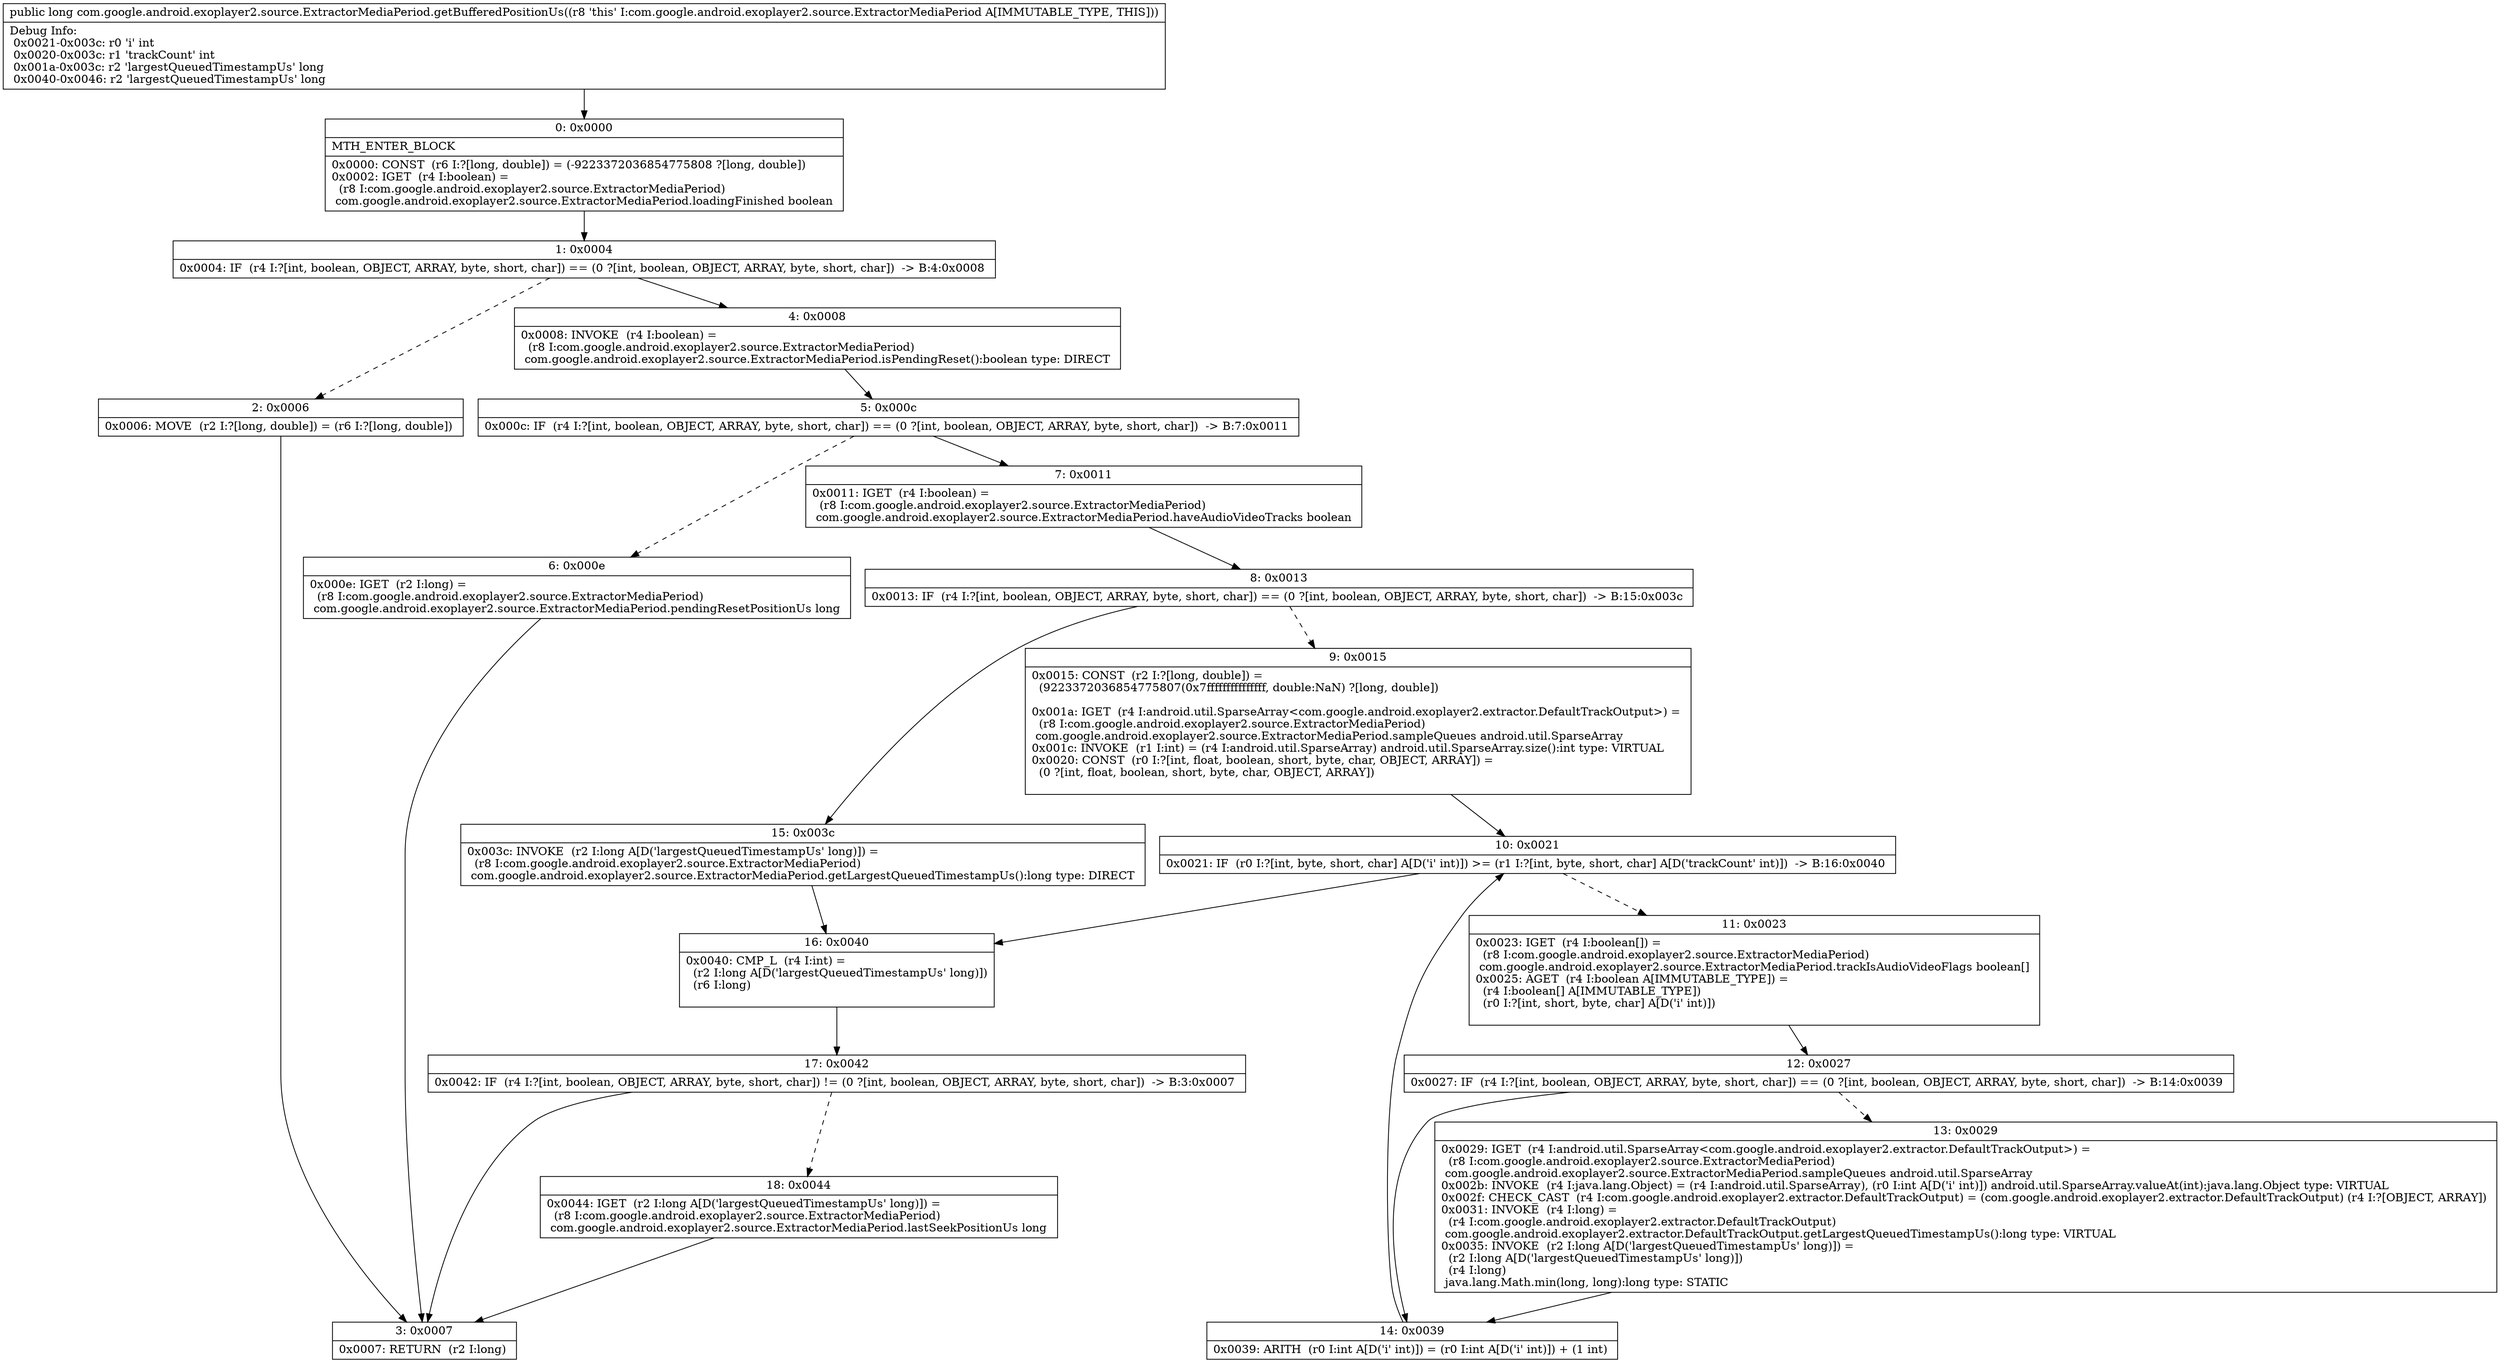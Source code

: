 digraph "CFG forcom.google.android.exoplayer2.source.ExtractorMediaPeriod.getBufferedPositionUs()J" {
Node_0 [shape=record,label="{0\:\ 0x0000|MTH_ENTER_BLOCK\l|0x0000: CONST  (r6 I:?[long, double]) = (\-9223372036854775808 ?[long, double]) \l0x0002: IGET  (r4 I:boolean) = \l  (r8 I:com.google.android.exoplayer2.source.ExtractorMediaPeriod)\l com.google.android.exoplayer2.source.ExtractorMediaPeriod.loadingFinished boolean \l}"];
Node_1 [shape=record,label="{1\:\ 0x0004|0x0004: IF  (r4 I:?[int, boolean, OBJECT, ARRAY, byte, short, char]) == (0 ?[int, boolean, OBJECT, ARRAY, byte, short, char])  \-\> B:4:0x0008 \l}"];
Node_2 [shape=record,label="{2\:\ 0x0006|0x0006: MOVE  (r2 I:?[long, double]) = (r6 I:?[long, double]) \l}"];
Node_3 [shape=record,label="{3\:\ 0x0007|0x0007: RETURN  (r2 I:long) \l}"];
Node_4 [shape=record,label="{4\:\ 0x0008|0x0008: INVOKE  (r4 I:boolean) = \l  (r8 I:com.google.android.exoplayer2.source.ExtractorMediaPeriod)\l com.google.android.exoplayer2.source.ExtractorMediaPeriod.isPendingReset():boolean type: DIRECT \l}"];
Node_5 [shape=record,label="{5\:\ 0x000c|0x000c: IF  (r4 I:?[int, boolean, OBJECT, ARRAY, byte, short, char]) == (0 ?[int, boolean, OBJECT, ARRAY, byte, short, char])  \-\> B:7:0x0011 \l}"];
Node_6 [shape=record,label="{6\:\ 0x000e|0x000e: IGET  (r2 I:long) = \l  (r8 I:com.google.android.exoplayer2.source.ExtractorMediaPeriod)\l com.google.android.exoplayer2.source.ExtractorMediaPeriod.pendingResetPositionUs long \l}"];
Node_7 [shape=record,label="{7\:\ 0x0011|0x0011: IGET  (r4 I:boolean) = \l  (r8 I:com.google.android.exoplayer2.source.ExtractorMediaPeriod)\l com.google.android.exoplayer2.source.ExtractorMediaPeriod.haveAudioVideoTracks boolean \l}"];
Node_8 [shape=record,label="{8\:\ 0x0013|0x0013: IF  (r4 I:?[int, boolean, OBJECT, ARRAY, byte, short, char]) == (0 ?[int, boolean, OBJECT, ARRAY, byte, short, char])  \-\> B:15:0x003c \l}"];
Node_9 [shape=record,label="{9\:\ 0x0015|0x0015: CONST  (r2 I:?[long, double]) = \l  (9223372036854775807(0x7fffffffffffffff, double:NaN) ?[long, double])\l \l0x001a: IGET  (r4 I:android.util.SparseArray\<com.google.android.exoplayer2.extractor.DefaultTrackOutput\>) = \l  (r8 I:com.google.android.exoplayer2.source.ExtractorMediaPeriod)\l com.google.android.exoplayer2.source.ExtractorMediaPeriod.sampleQueues android.util.SparseArray \l0x001c: INVOKE  (r1 I:int) = (r4 I:android.util.SparseArray) android.util.SparseArray.size():int type: VIRTUAL \l0x0020: CONST  (r0 I:?[int, float, boolean, short, byte, char, OBJECT, ARRAY]) = \l  (0 ?[int, float, boolean, short, byte, char, OBJECT, ARRAY])\l \l}"];
Node_10 [shape=record,label="{10\:\ 0x0021|0x0021: IF  (r0 I:?[int, byte, short, char] A[D('i' int)]) \>= (r1 I:?[int, byte, short, char] A[D('trackCount' int)])  \-\> B:16:0x0040 \l}"];
Node_11 [shape=record,label="{11\:\ 0x0023|0x0023: IGET  (r4 I:boolean[]) = \l  (r8 I:com.google.android.exoplayer2.source.ExtractorMediaPeriod)\l com.google.android.exoplayer2.source.ExtractorMediaPeriod.trackIsAudioVideoFlags boolean[] \l0x0025: AGET  (r4 I:boolean A[IMMUTABLE_TYPE]) = \l  (r4 I:boolean[] A[IMMUTABLE_TYPE])\l  (r0 I:?[int, short, byte, char] A[D('i' int)])\l \l}"];
Node_12 [shape=record,label="{12\:\ 0x0027|0x0027: IF  (r4 I:?[int, boolean, OBJECT, ARRAY, byte, short, char]) == (0 ?[int, boolean, OBJECT, ARRAY, byte, short, char])  \-\> B:14:0x0039 \l}"];
Node_13 [shape=record,label="{13\:\ 0x0029|0x0029: IGET  (r4 I:android.util.SparseArray\<com.google.android.exoplayer2.extractor.DefaultTrackOutput\>) = \l  (r8 I:com.google.android.exoplayer2.source.ExtractorMediaPeriod)\l com.google.android.exoplayer2.source.ExtractorMediaPeriod.sampleQueues android.util.SparseArray \l0x002b: INVOKE  (r4 I:java.lang.Object) = (r4 I:android.util.SparseArray), (r0 I:int A[D('i' int)]) android.util.SparseArray.valueAt(int):java.lang.Object type: VIRTUAL \l0x002f: CHECK_CAST  (r4 I:com.google.android.exoplayer2.extractor.DefaultTrackOutput) = (com.google.android.exoplayer2.extractor.DefaultTrackOutput) (r4 I:?[OBJECT, ARRAY]) \l0x0031: INVOKE  (r4 I:long) = \l  (r4 I:com.google.android.exoplayer2.extractor.DefaultTrackOutput)\l com.google.android.exoplayer2.extractor.DefaultTrackOutput.getLargestQueuedTimestampUs():long type: VIRTUAL \l0x0035: INVOKE  (r2 I:long A[D('largestQueuedTimestampUs' long)]) = \l  (r2 I:long A[D('largestQueuedTimestampUs' long)])\l  (r4 I:long)\l java.lang.Math.min(long, long):long type: STATIC \l}"];
Node_14 [shape=record,label="{14\:\ 0x0039|0x0039: ARITH  (r0 I:int A[D('i' int)]) = (r0 I:int A[D('i' int)]) + (1 int) \l}"];
Node_15 [shape=record,label="{15\:\ 0x003c|0x003c: INVOKE  (r2 I:long A[D('largestQueuedTimestampUs' long)]) = \l  (r8 I:com.google.android.exoplayer2.source.ExtractorMediaPeriod)\l com.google.android.exoplayer2.source.ExtractorMediaPeriod.getLargestQueuedTimestampUs():long type: DIRECT \l}"];
Node_16 [shape=record,label="{16\:\ 0x0040|0x0040: CMP_L  (r4 I:int) = \l  (r2 I:long A[D('largestQueuedTimestampUs' long)])\l  (r6 I:long)\l \l}"];
Node_17 [shape=record,label="{17\:\ 0x0042|0x0042: IF  (r4 I:?[int, boolean, OBJECT, ARRAY, byte, short, char]) != (0 ?[int, boolean, OBJECT, ARRAY, byte, short, char])  \-\> B:3:0x0007 \l}"];
Node_18 [shape=record,label="{18\:\ 0x0044|0x0044: IGET  (r2 I:long A[D('largestQueuedTimestampUs' long)]) = \l  (r8 I:com.google.android.exoplayer2.source.ExtractorMediaPeriod)\l com.google.android.exoplayer2.source.ExtractorMediaPeriod.lastSeekPositionUs long \l}"];
MethodNode[shape=record,label="{public long com.google.android.exoplayer2.source.ExtractorMediaPeriod.getBufferedPositionUs((r8 'this' I:com.google.android.exoplayer2.source.ExtractorMediaPeriod A[IMMUTABLE_TYPE, THIS]))  | Debug Info:\l  0x0021\-0x003c: r0 'i' int\l  0x0020\-0x003c: r1 'trackCount' int\l  0x001a\-0x003c: r2 'largestQueuedTimestampUs' long\l  0x0040\-0x0046: r2 'largestQueuedTimestampUs' long\l}"];
MethodNode -> Node_0;
Node_0 -> Node_1;
Node_1 -> Node_2[style=dashed];
Node_1 -> Node_4;
Node_2 -> Node_3;
Node_4 -> Node_5;
Node_5 -> Node_6[style=dashed];
Node_5 -> Node_7;
Node_6 -> Node_3;
Node_7 -> Node_8;
Node_8 -> Node_9[style=dashed];
Node_8 -> Node_15;
Node_9 -> Node_10;
Node_10 -> Node_11[style=dashed];
Node_10 -> Node_16;
Node_11 -> Node_12;
Node_12 -> Node_13[style=dashed];
Node_12 -> Node_14;
Node_13 -> Node_14;
Node_14 -> Node_10;
Node_15 -> Node_16;
Node_16 -> Node_17;
Node_17 -> Node_3;
Node_17 -> Node_18[style=dashed];
Node_18 -> Node_3;
}

